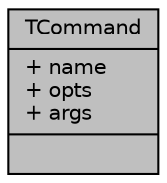 digraph "TCommand"
{
 // LATEX_PDF_SIZE
  edge [fontname="Helvetica",fontsize="10",labelfontname="Helvetica",labelfontsize="10"];
  node [fontname="Helvetica",fontsize="10",shape=record];
  Node1 [label="{TCommand\n|+ name\l+ opts\l+ args\l|}",height=0.2,width=0.4,color="black", fillcolor="grey75", style="filled", fontcolor="black",tooltip="Struct to represent single command."];
}

